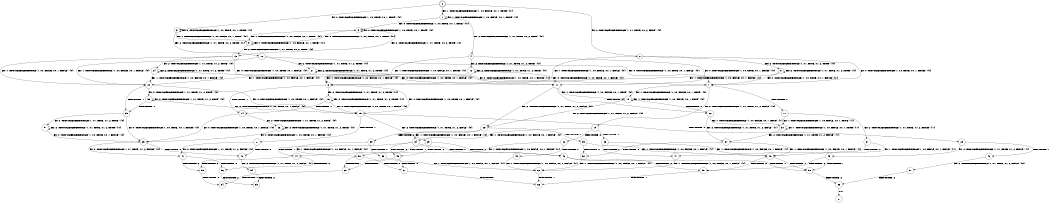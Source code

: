 digraph BCG {
size = "7, 10.5";
center = TRUE;
node [shape = circle];
0 [peripheries = 2];
0 -> 1 [label = "EX !1 !ATOMIC_EXCH_BRANCH (1, +0, FALSE, +0, 1, TRUE) !{0}"];
0 -> 2 [label = "EX !2 !ATOMIC_EXCH_BRANCH (1, +1, TRUE, +0, 2, TRUE) !{0}"];
0 -> 3 [label = "EX !0 !ATOMIC_EXCH_BRANCH (1, +0, TRUE, +0, 1, TRUE) !{0}"];
1 -> 4 [label = "EX !2 !ATOMIC_EXCH_BRANCH (1, +1, TRUE, +0, 2, TRUE) !{0}"];
1 -> 5 [label = "EX !0 !ATOMIC_EXCH_BRANCH (1, +0, TRUE, +0, 1, TRUE) !{0}"];
1 -> 1 [label = "EX !1 !ATOMIC_EXCH_BRANCH (1, +0, FALSE, +0, 1, TRUE) !{0}"];
2 -> 6 [label = "EX !1 !ATOMIC_EXCH_BRANCH (1, +0, FALSE, +0, 1, FALSE) !{0}"];
2 -> 7 [label = "EX !0 !ATOMIC_EXCH_BRANCH (1, +0, TRUE, +0, 1, FALSE) !{0}"];
2 -> 8 [label = "EX !2 !ATOMIC_EXCH_BRANCH (1, +1, TRUE, +1, 2, TRUE) !{0}"];
3 -> 9 [label = "EX !1 !ATOMIC_EXCH_BRANCH (1, +0, FALSE, +0, 1, TRUE) !{0}"];
3 -> 10 [label = "EX !2 !ATOMIC_EXCH_BRANCH (1, +1, TRUE, +0, 2, TRUE) !{0}"];
3 -> 3 [label = "EX !0 !ATOMIC_EXCH_BRANCH (1, +0, TRUE, +0, 1, TRUE) !{0}"];
4 -> 11 [label = "EX !0 !ATOMIC_EXCH_BRANCH (1, +0, TRUE, +0, 1, FALSE) !{0}"];
4 -> 12 [label = "EX !2 !ATOMIC_EXCH_BRANCH (1, +1, TRUE, +1, 2, TRUE) !{0}"];
4 -> 6 [label = "EX !1 !ATOMIC_EXCH_BRANCH (1, +0, FALSE, +0, 1, FALSE) !{0}"];
5 -> 13 [label = "EX !2 !ATOMIC_EXCH_BRANCH (1, +1, TRUE, +0, 2, TRUE) !{0}"];
5 -> 9 [label = "EX !1 !ATOMIC_EXCH_BRANCH (1, +0, FALSE, +0, 1, TRUE) !{0}"];
5 -> 5 [label = "EX !0 !ATOMIC_EXCH_BRANCH (1, +0, TRUE, +0, 1, TRUE) !{0}"];
6 -> 14 [label = "TERMINATE !1"];
6 -> 15 [label = "EX !0 !ATOMIC_EXCH_BRANCH (1, +0, TRUE, +0, 1, FALSE) !{0}"];
6 -> 16 [label = "EX !2 !ATOMIC_EXCH_BRANCH (1, +1, TRUE, +1, 2, TRUE) !{0}"];
7 -> 17 [label = "TERMINATE !0"];
7 -> 18 [label = "EX !1 !ATOMIC_EXCH_BRANCH (1, +0, FALSE, +0, 1, TRUE) !{0}"];
7 -> 19 [label = "EX !2 !ATOMIC_EXCH_BRANCH (1, +1, TRUE, +1, 2, FALSE) !{0}"];
8 -> 6 [label = "EX !1 !ATOMIC_EXCH_BRANCH (1, +0, FALSE, +0, 1, FALSE) !{0}"];
8 -> 7 [label = "EX !0 !ATOMIC_EXCH_BRANCH (1, +0, TRUE, +0, 1, FALSE) !{0}"];
8 -> 8 [label = "EX !2 !ATOMIC_EXCH_BRANCH (1, +1, TRUE, +1, 2, TRUE) !{0}"];
9 -> 13 [label = "EX !2 !ATOMIC_EXCH_BRANCH (1, +1, TRUE, +0, 2, TRUE) !{0}"];
9 -> 9 [label = "EX !1 !ATOMIC_EXCH_BRANCH (1, +0, FALSE, +0, 1, TRUE) !{0}"];
9 -> 5 [label = "EX !0 !ATOMIC_EXCH_BRANCH (1, +0, TRUE, +0, 1, TRUE) !{0}"];
10 -> 20 [label = "EX !1 !ATOMIC_EXCH_BRANCH (1, +0, FALSE, +0, 1, FALSE) !{0}"];
10 -> 21 [label = "EX !2 !ATOMIC_EXCH_BRANCH (1, +1, TRUE, +1, 2, TRUE) !{0}"];
10 -> 7 [label = "EX !0 !ATOMIC_EXCH_BRANCH (1, +0, TRUE, +0, 1, FALSE) !{0}"];
11 -> 22 [label = "TERMINATE !0"];
11 -> 23 [label = "EX !2 !ATOMIC_EXCH_BRANCH (1, +1, TRUE, +1, 2, FALSE) !{0}"];
11 -> 18 [label = "EX !1 !ATOMIC_EXCH_BRANCH (1, +0, FALSE, +0, 1, TRUE) !{0}"];
12 -> 11 [label = "EX !0 !ATOMIC_EXCH_BRANCH (1, +0, TRUE, +0, 1, FALSE) !{0}"];
12 -> 12 [label = "EX !2 !ATOMIC_EXCH_BRANCH (1, +1, TRUE, +1, 2, TRUE) !{0}"];
12 -> 6 [label = "EX !1 !ATOMIC_EXCH_BRANCH (1, +0, FALSE, +0, 1, FALSE) !{0}"];
13 -> 24 [label = "EX !2 !ATOMIC_EXCH_BRANCH (1, +1, TRUE, +1, 2, TRUE) !{0}"];
13 -> 20 [label = "EX !1 !ATOMIC_EXCH_BRANCH (1, +0, FALSE, +0, 1, FALSE) !{0}"];
13 -> 11 [label = "EX !0 !ATOMIC_EXCH_BRANCH (1, +0, TRUE, +0, 1, FALSE) !{0}"];
14 -> 25 [label = "EX !0 !ATOMIC_EXCH_BRANCH (1, +0, TRUE, +0, 1, FALSE) !{0}"];
14 -> 26 [label = "EX !2 !ATOMIC_EXCH_BRANCH (1, +1, TRUE, +1, 2, TRUE) !{0}"];
15 -> 27 [label = "TERMINATE !1"];
15 -> 28 [label = "TERMINATE !0"];
15 -> 29 [label = "EX !2 !ATOMIC_EXCH_BRANCH (1, +1, TRUE, +1, 2, FALSE) !{0}"];
16 -> 14 [label = "TERMINATE !1"];
16 -> 15 [label = "EX !0 !ATOMIC_EXCH_BRANCH (1, +0, TRUE, +0, 1, FALSE) !{0}"];
16 -> 16 [label = "EX !2 !ATOMIC_EXCH_BRANCH (1, +1, TRUE, +1, 2, TRUE) !{0}"];
17 -> 30 [label = "EX !1 !ATOMIC_EXCH_BRANCH (1, +0, FALSE, +0, 1, TRUE) !{1}"];
17 -> 31 [label = "EX !2 !ATOMIC_EXCH_BRANCH (1, +1, TRUE, +1, 2, FALSE) !{1}"];
18 -> 22 [label = "TERMINATE !0"];
18 -> 23 [label = "EX !2 !ATOMIC_EXCH_BRANCH (1, +1, TRUE, +1, 2, FALSE) !{0}"];
18 -> 18 [label = "EX !1 !ATOMIC_EXCH_BRANCH (1, +0, FALSE, +0, 1, TRUE) !{0}"];
19 -> 32 [label = "TERMINATE !2"];
19 -> 33 [label = "TERMINATE !0"];
19 -> 34 [label = "EX !1 !ATOMIC_EXCH_BRANCH (1, +0, FALSE, +0, 1, FALSE) !{0}"];
20 -> 35 [label = "TERMINATE !1"];
20 -> 36 [label = "EX !2 !ATOMIC_EXCH_BRANCH (1, +1, TRUE, +1, 2, TRUE) !{0}"];
20 -> 15 [label = "EX !0 !ATOMIC_EXCH_BRANCH (1, +0, TRUE, +0, 1, FALSE) !{0}"];
21 -> 20 [label = "EX !1 !ATOMIC_EXCH_BRANCH (1, +0, FALSE, +0, 1, FALSE) !{0}"];
21 -> 21 [label = "EX !2 !ATOMIC_EXCH_BRANCH (1, +1, TRUE, +1, 2, TRUE) !{0}"];
21 -> 7 [label = "EX !0 !ATOMIC_EXCH_BRANCH (1, +0, TRUE, +0, 1, FALSE) !{0}"];
22 -> 37 [label = "EX !2 !ATOMIC_EXCH_BRANCH (1, +1, TRUE, +1, 2, FALSE) !{1}"];
22 -> 30 [label = "EX !1 !ATOMIC_EXCH_BRANCH (1, +0, FALSE, +0, 1, TRUE) !{1}"];
23 -> 38 [label = "TERMINATE !2"];
23 -> 39 [label = "TERMINATE !0"];
23 -> 34 [label = "EX !1 !ATOMIC_EXCH_BRANCH (1, +0, FALSE, +0, 1, FALSE) !{0}"];
24 -> 24 [label = "EX !2 !ATOMIC_EXCH_BRANCH (1, +1, TRUE, +1, 2, TRUE) !{0}"];
24 -> 20 [label = "EX !1 !ATOMIC_EXCH_BRANCH (1, +0, FALSE, +0, 1, FALSE) !{0}"];
24 -> 11 [label = "EX !0 !ATOMIC_EXCH_BRANCH (1, +0, TRUE, +0, 1, FALSE) !{0}"];
25 -> 40 [label = "TERMINATE !0"];
25 -> 41 [label = "EX !2 !ATOMIC_EXCH_BRANCH (1, +1, TRUE, +1, 2, FALSE) !{0}"];
26 -> 25 [label = "EX !0 !ATOMIC_EXCH_BRANCH (1, +0, TRUE, +0, 1, FALSE) !{0}"];
26 -> 26 [label = "EX !2 !ATOMIC_EXCH_BRANCH (1, +1, TRUE, +1, 2, TRUE) !{0}"];
27 -> 40 [label = "TERMINATE !0"];
27 -> 41 [label = "EX !2 !ATOMIC_EXCH_BRANCH (1, +1, TRUE, +1, 2, FALSE) !{0}"];
28 -> 42 [label = "TERMINATE !1"];
28 -> 43 [label = "EX !2 !ATOMIC_EXCH_BRANCH (1, +1, TRUE, +1, 2, FALSE) !{1}"];
29 -> 44 [label = "TERMINATE !1"];
29 -> 45 [label = "TERMINATE !2"];
29 -> 46 [label = "TERMINATE !0"];
30 -> 37 [label = "EX !2 !ATOMIC_EXCH_BRANCH (1, +1, TRUE, +1, 2, FALSE) !{1}"];
30 -> 30 [label = "EX !1 !ATOMIC_EXCH_BRANCH (1, +0, FALSE, +0, 1, TRUE) !{1}"];
31 -> 47 [label = "TERMINATE !2"];
31 -> 48 [label = "EX !1 !ATOMIC_EXCH_BRANCH (1, +0, FALSE, +0, 1, FALSE) !{1}"];
32 -> 49 [label = "TERMINATE !0"];
32 -> 50 [label = "EX !1 !ATOMIC_EXCH_BRANCH (1, +0, FALSE, +0, 1, FALSE) !{0}"];
33 -> 47 [label = "TERMINATE !2"];
33 -> 48 [label = "EX !1 !ATOMIC_EXCH_BRANCH (1, +0, FALSE, +0, 1, FALSE) !{1}"];
34 -> 44 [label = "TERMINATE !1"];
34 -> 45 [label = "TERMINATE !2"];
34 -> 46 [label = "TERMINATE !0"];
35 -> 51 [label = "EX !2 !ATOMIC_EXCH_BRANCH (1, +1, TRUE, +1, 2, TRUE) !{0}"];
35 -> 25 [label = "EX !0 !ATOMIC_EXCH_BRANCH (1, +0, TRUE, +0, 1, FALSE) !{0}"];
36 -> 35 [label = "TERMINATE !1"];
36 -> 36 [label = "EX !2 !ATOMIC_EXCH_BRANCH (1, +1, TRUE, +1, 2, TRUE) !{0}"];
36 -> 15 [label = "EX !0 !ATOMIC_EXCH_BRANCH (1, +0, TRUE, +0, 1, FALSE) !{0}"];
37 -> 52 [label = "TERMINATE !2"];
37 -> 48 [label = "EX !1 !ATOMIC_EXCH_BRANCH (1, +0, FALSE, +0, 1, FALSE) !{1}"];
38 -> 53 [label = "TERMINATE !0"];
38 -> 50 [label = "EX !1 !ATOMIC_EXCH_BRANCH (1, +0, FALSE, +0, 1, FALSE) !{0}"];
39 -> 52 [label = "TERMINATE !2"];
39 -> 48 [label = "EX !1 !ATOMIC_EXCH_BRANCH (1, +0, FALSE, +0, 1, FALSE) !{1}"];
40 -> 54 [label = "EX !2 !ATOMIC_EXCH_BRANCH (1, +1, TRUE, +1, 2, FALSE) !{1}"];
41 -> 55 [label = "TERMINATE !2"];
41 -> 56 [label = "TERMINATE !0"];
42 -> 57 [label = "EX !2 !ATOMIC_EXCH_BRANCH (1, +1, TRUE, +1, 2, FALSE) !{2}"];
43 -> 58 [label = "TERMINATE !1"];
43 -> 59 [label = "TERMINATE !2"];
44 -> 55 [label = "TERMINATE !2"];
44 -> 56 [label = "TERMINATE !0"];
45 -> 60 [label = "TERMINATE !1"];
45 -> 61 [label = "TERMINATE !0"];
46 -> 58 [label = "TERMINATE !1"];
46 -> 59 [label = "TERMINATE !2"];
47 -> 62 [label = "EX !1 !ATOMIC_EXCH_BRANCH (1, +0, FALSE, +0, 1, FALSE) !{1}"];
48 -> 58 [label = "TERMINATE !1"];
48 -> 59 [label = "TERMINATE !2"];
49 -> 62 [label = "EX !1 !ATOMIC_EXCH_BRANCH (1, +0, FALSE, +0, 1, FALSE) !{1}"];
50 -> 60 [label = "TERMINATE !1"];
50 -> 61 [label = "TERMINATE !0"];
51 -> 51 [label = "EX !2 !ATOMIC_EXCH_BRANCH (1, +1, TRUE, +1, 2, TRUE) !{0}"];
51 -> 25 [label = "EX !0 !ATOMIC_EXCH_BRANCH (1, +0, TRUE, +0, 1, FALSE) !{0}"];
52 -> 62 [label = "EX !1 !ATOMIC_EXCH_BRANCH (1, +0, FALSE, +0, 1, FALSE) !{1}"];
53 -> 62 [label = "EX !1 !ATOMIC_EXCH_BRANCH (1, +0, FALSE, +0, 1, FALSE) !{1}"];
54 -> 63 [label = "TERMINATE !2"];
55 -> 64 [label = "TERMINATE !0"];
56 -> 63 [label = "TERMINATE !2"];
57 -> 65 [label = "TERMINATE !2"];
58 -> 65 [label = "TERMINATE !2"];
59 -> 66 [label = "TERMINATE !1"];
60 -> 64 [label = "TERMINATE !0"];
61 -> 66 [label = "TERMINATE !1"];
62 -> 66 [label = "TERMINATE !1"];
65 -> 67 [label = "exit"];
}
